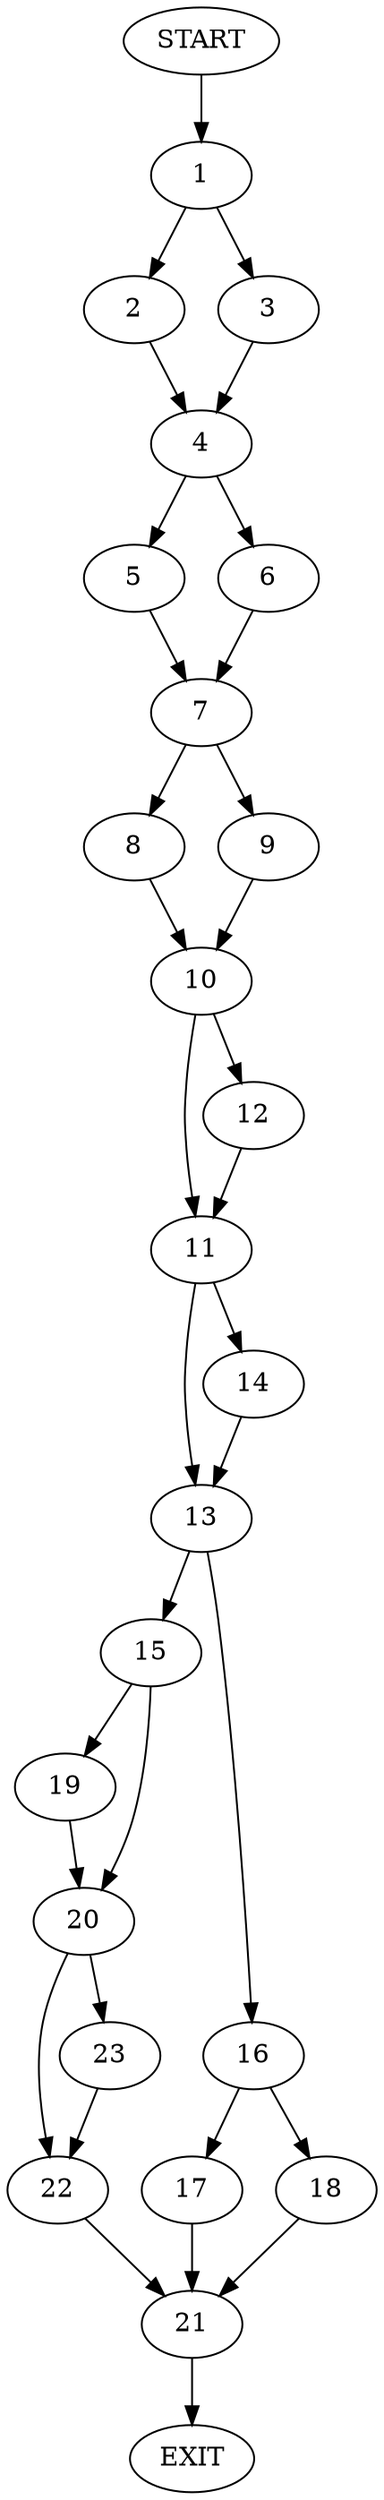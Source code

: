 digraph {
0 [label="START"]
24 [label="EXIT"]
0 -> 1
1 -> 2
1 -> 3
2 -> 4
3 -> 4
4 -> 5
4 -> 6
6 -> 7
5 -> 7
7 -> 8
7 -> 9
8 -> 10
9 -> 10
10 -> 11
10 -> 12
11 -> 13
11 -> 14
12 -> 11
13 -> 15
13 -> 16
14 -> 13
16 -> 17
16 -> 18
15 -> 19
15 -> 20
17 -> 21
18 -> 21
21 -> 24
19 -> 20
20 -> 22
20 -> 23
22 -> 21
23 -> 22
}

